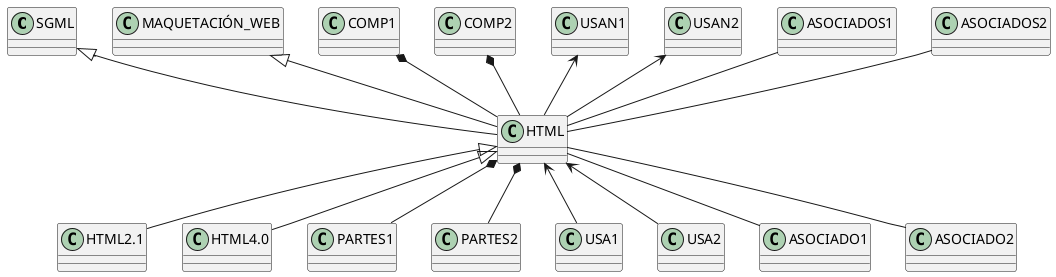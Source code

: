 @startuml 
 set namespaceSeparator none
SGML <|-- HTML
MAQUETACIÓN_WEB <|-- HTML
COMP1 *-- HTML
COMP2 *-- HTML
USAN1 <-- HTML
USAN2 <-- HTML
ASOCIADOS1 -- HTML
ASOCIADOS2 -- HTML
HTML <|-- HTML2.1
HTML <|-- HTML4.0
HTML *-- PARTES1
HTML *-- PARTES2
HTML <-- USA1
HTML <-- USA2
HTML -- ASOCIADO1
HTML -- ASOCIADO2
@enduml
